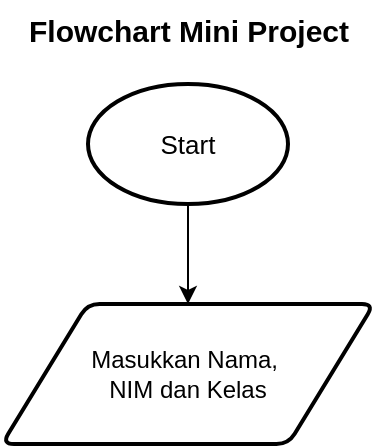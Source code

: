 <mxfile version="24.7.16">
  <diagram id="C5RBs43oDa-KdzZeNtuy" name="Page-1">
    <mxGraphModel dx="1042" dy="533" grid="1" gridSize="10" guides="1" tooltips="1" connect="1" arrows="1" fold="1" page="1" pageScale="1" pageWidth="827" pageHeight="1169" math="0" shadow="0">
      <root>
        <mxCell id="WIyWlLk6GJQsqaUBKTNV-0" />
        <mxCell id="WIyWlLk6GJQsqaUBKTNV-1" parent="WIyWlLk6GJQsqaUBKTNV-0" />
        <mxCell id="gIv6dCVdmgl8j4xr0JMW-4" style="edgeStyle=orthogonalEdgeStyle;rounded=0;orthogonalLoop=1;jettySize=auto;html=1;exitX=0.5;exitY=1;exitDx=0;exitDy=0;exitPerimeter=0;" edge="1" parent="WIyWlLk6GJQsqaUBKTNV-1" source="gIv6dCVdmgl8j4xr0JMW-0" target="gIv6dCVdmgl8j4xr0JMW-3">
          <mxGeometry relative="1" as="geometry" />
        </mxCell>
        <mxCell id="gIv6dCVdmgl8j4xr0JMW-0" value="&lt;font style=&quot;font-size: 13px;&quot;&gt;Start&lt;/font&gt;" style="strokeWidth=2;html=1;shape=mxgraph.flowchart.start_1;whiteSpace=wrap;" vertex="1" parent="WIyWlLk6GJQsqaUBKTNV-1">
          <mxGeometry x="364" y="50" width="100" height="60" as="geometry" />
        </mxCell>
        <mxCell id="gIv6dCVdmgl8j4xr0JMW-1" value="&lt;b&gt;&lt;font style=&quot;font-size: 15px;&quot;&gt;Flowchart Mini Project&lt;/font&gt;&lt;/b&gt;" style="text;html=1;align=center;verticalAlign=middle;resizable=0;points=[];autosize=1;strokeColor=none;fillColor=none;" vertex="1" parent="WIyWlLk6GJQsqaUBKTNV-1">
          <mxGeometry x="324" y="8" width="180" height="30" as="geometry" />
        </mxCell>
        <mxCell id="gIv6dCVdmgl8j4xr0JMW-3" value="&lt;font style=&quot;font-size: 12px;&quot;&gt;Masukkan Nama,&amp;nbsp;&lt;/font&gt;&lt;div&gt;&lt;font style=&quot;font-size: 12px;&quot;&gt;NIM&amp;nbsp;&lt;/font&gt;&lt;span style=&quot;background-color: initial;&quot;&gt;dan Kelas&lt;/span&gt;&lt;/div&gt;" style="shape=parallelogram;html=1;strokeWidth=2;perimeter=parallelogramPerimeter;whiteSpace=wrap;rounded=1;arcSize=12;size=0.23;" vertex="1" parent="WIyWlLk6GJQsqaUBKTNV-1">
          <mxGeometry x="321" y="160" width="186" height="70" as="geometry" />
        </mxCell>
      </root>
    </mxGraphModel>
  </diagram>
</mxfile>
